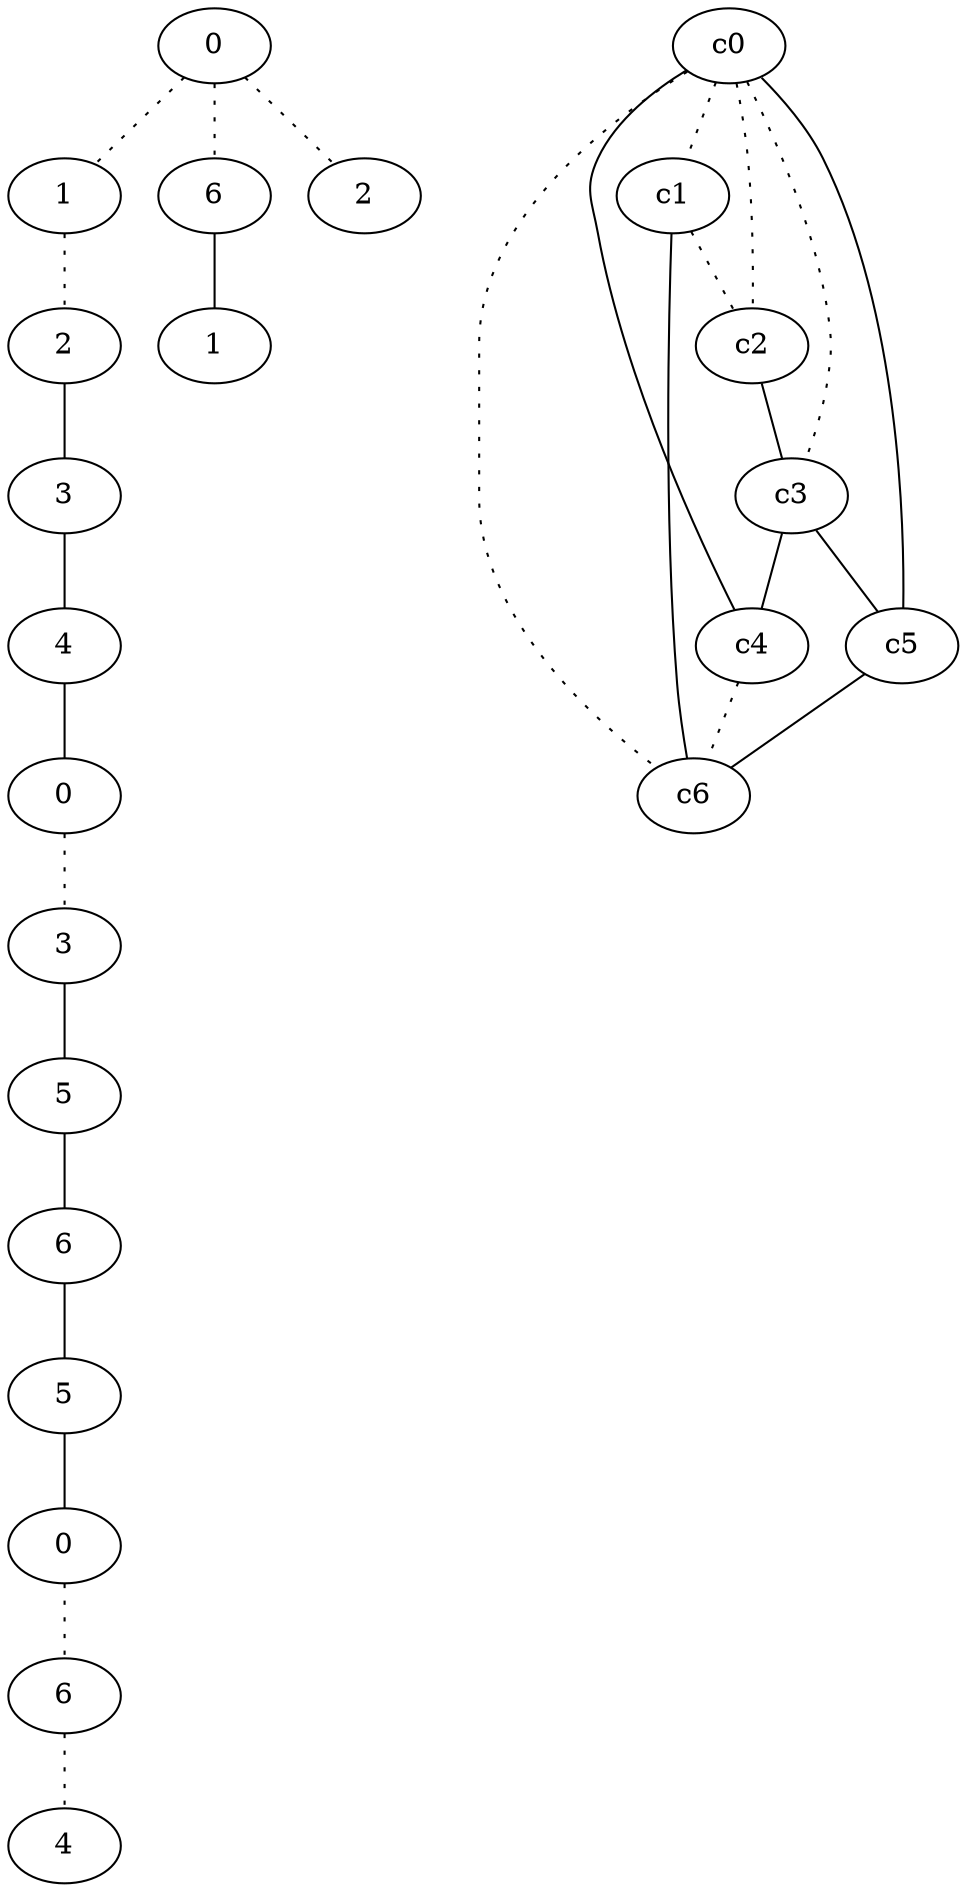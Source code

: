 graph {
a0[label=0];
a1[label=1];
a2[label=2];
a3[label=3];
a4[label=4];
a5[label=0];
a6[label=3];
a7[label=5];
a8[label=6];
a9[label=5];
a10[label=0];
a11[label=6];
a12[label=4];
a13[label=6];
a14[label=1];
a15[label=2];
a0 -- a1 [style=dotted];
a0 -- a13 [style=dotted];
a0 -- a15 [style=dotted];
a1 -- a2 [style=dotted];
a2 -- a3;
a3 -- a4;
a4 -- a5;
a5 -- a6 [style=dotted];
a6 -- a7;
a7 -- a8;
a8 -- a9;
a9 -- a10;
a10 -- a11 [style=dotted];
a11 -- a12 [style=dotted];
a13 -- a14;
c0 -- c1 [style=dotted];
c0 -- c2 [style=dotted];
c0 -- c3 [style=dotted];
c0 -- c4;
c0 -- c5;
c0 -- c6 [style=dotted];
c1 -- c2 [style=dotted];
c1 -- c6;
c2 -- c3;
c3 -- c4;
c3 -- c5;
c4 -- c6 [style=dotted];
c5 -- c6;
}
